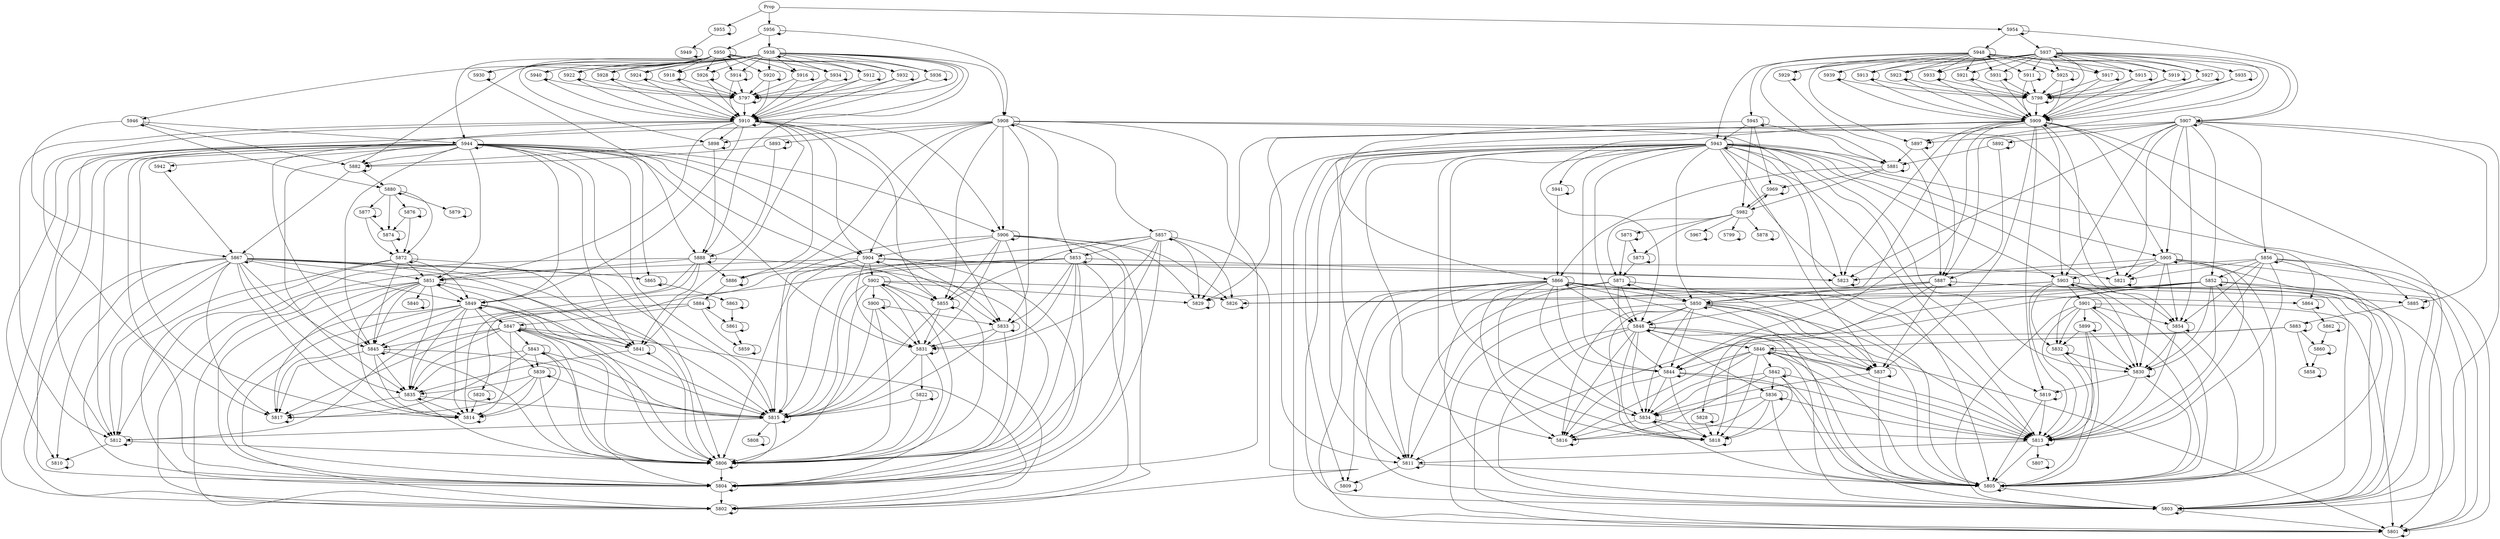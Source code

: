 // Induction Graph of ./tests/intel056
digraph{
  Prop -> 5955
  Prop -> 5956
  Prop -> 5954
  5955 -> 5955
  5955 -> 5949
  5956 -> 5950
  5956 -> 5938
  5956 -> 5908
  5956 -> 5956
  5954 -> 5954
  5954 -> 5948
  5954 -> 5907
  5954 -> 5937
  5949 -> 5949
  5950 -> 5934
  5950 -> 5912
  5950 -> 5932
  5950 -> 5936
  5950 -> 5922
  5950 -> 5940
  5950 -> 5928
  5950 -> 5924
  5950 -> 5918
  5950 -> 5930
  5950 -> 5926
  5950 -> 5946
  5950 -> 5914
  5950 -> 5920
  5950 -> 5944
  5950 -> 5916
  5950 -> 5950
  5938 -> 5898
  5938 -> 5934
  5938 -> 5932
  5938 -> 5912
  5938 -> 5936
  5938 -> 5922
  5938 -> 5938
  5938 -> 5924
  5938 -> 5928
  5938 -> 5918
  5938 -> 5926
  5938 -> 5910
  5938 -> 5882
  5938 -> 5908
  5938 -> 5930
  5938 -> 5914
  5938 -> 5920
  5938 -> 5888
  5938 -> 5916
  5938 -> 5797
  5908 -> 5898
  5908 -> 5904
  5908 -> 5855
  5908 -> 5823
  5908 -> 5833
  5908 -> 5821
  5908 -> 5893
  5908 -> 5857
  5908 -> 5804
  5908 -> 5853
  5908 -> 5908
  5908 -> 5886
  5908 -> 5812
  5908 -> 5906
  5948 -> 5931
  5948 -> 5911
  5948 -> 5929
  5948 -> 5925
  5948 -> 5939
  5948 -> 5917
  5948 -> 5915
  5948 -> 5919
  5948 -> 5927
  5948 -> 5943
  5948 -> 5913
  5948 -> 5923
  5948 -> 5933
  5948 -> 5921
  5948 -> 5945
  5948 -> 5948
  5907 -> 5903
  5907 -> 5905
  5907 -> 5852
  5907 -> 5854
  5907 -> 5803
  5907 -> 5823
  5907 -> 5856
  5907 -> 5821
  5907 -> 5811
  5907 -> 5892
  5907 -> 5897
  5907 -> 5885
  5907 -> 5907
  5937 -> 5931
  5937 -> 5911
  5937 -> 5798
  5937 -> 5917
  5937 -> 5929
  5937 -> 5887
  5937 -> 5915
  5937 -> 5919
  5937 -> 5927
  5937 -> 5925
  5937 -> 5913
  5937 -> 5937
  5937 -> 5923
  5937 -> 5933
  5937 -> 5921
  5937 -> 5897
  5937 -> 5907
  5937 -> 5935
  5937 -> 5881
  5937 -> 5909
  5934 -> 5934
  5934 -> 5797
  5934 -> 5910
  5912 -> 5910
  5912 -> 5912
  5912 -> 5797
  5932 -> 5932
  5932 -> 5910
  5932 -> 5797
  5936 -> 5936
  5936 -> 5797
  5936 -> 5910
  5922 -> 5910
  5922 -> 5922
  5922 -> 5797
  5940 -> 5910
  5940 -> 5940
  5940 -> 5797
  5928 -> 5910
  5928 -> 5928
  5928 -> 5797
  5924 -> 5924
  5924 -> 5910
  5924 -> 5797
  5918 -> 5918
  5918 -> 5910
  5918 -> 5797
  5930 -> 5930
  5930 -> 5888
  5926 -> 5926
  5926 -> 5910
  5926 -> 5797
  5946 -> 5867
  5946 -> 5882
  5946 -> 5946
  5946 -> 5880
  5946 -> 5944
  5914 -> 5914
  5914 -> 5910
  5914 -> 5797
  5920 -> 5920
  5920 -> 5797
  5920 -> 5910
  5944 -> 5942
  5944 -> 5814
  5944 -> 5845
  5944 -> 5831
  5944 -> 5815
  5944 -> 5865
  5944 -> 5806
  5944 -> 5835
  5944 -> 5944
  5944 -> 5906
  5944 -> 5802
  5944 -> 5833
  5944 -> 5810
  5944 -> 5851
  5944 -> 5804
  5944 -> 5882
  5944 -> 5812
  5944 -> 5904
  5944 -> 5841
  5944 -> 5855
  5944 -> 5849
  5944 -> 5817
  5916 -> 5910
  5916 -> 5916
  5916 -> 5797
  5898 -> 5898
  5898 -> 5888
  5898 -> 5882
  5910 -> 5898
  5910 -> 5841
  5910 -> 5904
  5910 -> 5855
  5910 -> 5833
  5910 -> 5849
  5910 -> 5851
  5910 -> 5804
  5910 -> 5845
  5910 -> 5910
  5910 -> 5886
  5910 -> 5812
  5910 -> 5906
  5882 -> 5880
  5882 -> 5867
  5882 -> 5882
  5888 -> 5841
  5888 -> 5849
  5888 -> 5851
  5888 -> 5804
  5888 -> 5845
  5888 -> 5886
  5888 -> 5812
  5888 -> 5888
  5797 -> 5910
  5797 -> 5797
  5904 -> 5802
  5904 -> 5806
  5904 -> 5902
  5904 -> 5904
  5904 -> 5823
  5904 -> 5833
  5904 -> 5821
  5904 -> 5804
  5904 -> 5831
  5904 -> 5815
  5855 -> 5831
  5855 -> 5855
  5855 -> 5815
  5855 -> 5806
  5823 -> 5823
  5833 -> 5831
  5833 -> 5833
  5833 -> 5815
  5833 -> 5806
  5821 -> 5821
  5893 -> 5888
  5893 -> 5893
  5893 -> 5882
  5857 -> 5802
  5857 -> 5806
  5857 -> 5829
  5857 -> 5855
  5857 -> 5857
  5857 -> 5804
  5857 -> 5826
  5857 -> 5853
  5857 -> 5831
  5857 -> 5815
  5804 -> 5802
  5804 -> 5804
  5853 -> 5802
  5853 -> 5806
  5853 -> 5823
  5853 -> 5833
  5853 -> 5851
  5853 -> 5814
  5853 -> 5804
  5853 -> 5853
  5853 -> 5820
  5853 -> 5831
  5853 -> 5815
  5886 -> 5884
  5886 -> 5886
  5812 -> 5812
  5812 -> 5810
  5812 -> 5806
  5906 -> 5802
  5906 -> 5806
  5906 -> 5829
  5906 -> 5855
  5906 -> 5904
  5906 -> 5826
  5906 -> 5804
  5906 -> 5831
  5906 -> 5815
  5906 -> 5906
  5931 -> 5798
  5931 -> 5931
  5931 -> 5909
  5911 -> 5798
  5911 -> 5909
  5911 -> 5911
  5929 -> 5929
  5929 -> 5887
  5925 -> 5798
  5925 -> 5925
  5925 -> 5909
  5939 -> 5798
  5939 -> 5939
  5939 -> 5909
  5917 -> 5798
  5917 -> 5917
  5917 -> 5909
  5915 -> 5798
  5915 -> 5915
  5915 -> 5909
  5919 -> 5798
  5919 -> 5909
  5919 -> 5919
  5927 -> 5798
  5927 -> 5927
  5927 -> 5909
  5943 -> 5805
  5943 -> 5803
  5943 -> 5850
  5943 -> 5837
  5943 -> 5819
  5943 -> 5809
  5943 -> 5864
  5943 -> 5818
  5943 -> 5813
  5943 -> 5830
  5943 -> 5801
  5943 -> 5823
  5943 -> 5848
  5943 -> 5854
  5943 -> 5905
  5943 -> 5903
  5943 -> 5943
  5943 -> 5844
  5943 -> 5829
  5943 -> 5941
  5943 -> 5834
  5943 -> 5816
  5943 -> 5811
  5943 -> 5881
  5913 -> 5798
  5913 -> 5913
  5913 -> 5909
  5923 -> 5798
  5923 -> 5909
  5923 -> 5923
  5933 -> 5798
  5933 -> 5933
  5933 -> 5909
  5921 -> 5798
  5921 -> 5921
  5921 -> 5909
  5945 -> 5943
  5945 -> 5866
  5945 -> 5945
  5945 -> 5969
  5945 -> 5982
  5945 -> 5881
  5903 -> 5901
  5903 -> 5903
  5903 -> 5813
  5903 -> 5805
  5903 -> 5829
  5903 -> 5803
  5903 -> 5830
  5903 -> 5801
  5903 -> 5826
  5903 -> 5832
  5905 -> 5903
  5905 -> 5905
  5905 -> 5854
  5905 -> 5813
  5905 -> 5805
  5905 -> 5830
  5905 -> 5803
  5905 -> 5801
  5905 -> 5823
  5905 -> 5821
  5852 -> 5852
  5852 -> 5813
  5852 -> 5828
  5852 -> 5805
  5852 -> 5830
  5852 -> 5803
  5852 -> 5801
  5852 -> 5850
  5852 -> 5826
  5852 -> 5832
  5852 -> 5818
  5854 -> 5854
  5854 -> 5813
  5854 -> 5805
  5854 -> 5830
  5803 -> 5801
  5803 -> 5803
  5856 -> 5854
  5856 -> 5852
  5856 -> 5813
  5856 -> 5805
  5856 -> 5830
  5856 -> 5803
  5856 -> 5801
  5856 -> 5823
  5856 -> 5856
  5856 -> 5821
  5811 -> 5809
  5811 -> 5811
  5811 -> 5805
  5892 -> 5881
  5892 -> 5892
  5892 -> 5887
  5897 -> 5881
  5897 -> 5897
  5897 -> 5887
  5885 -> 5883
  5885 -> 5885
  5798 -> 5798
  5798 -> 5909
  5887 -> 5887
  5887 -> 5844
  5887 -> 5803
  5887 -> 5850
  5887 -> 5811
  5887 -> 5837
  5887 -> 5885
  5887 -> 5848
  5935 -> 5798
  5935 -> 5935
  5935 -> 5909
  5881 -> 5881
  5881 -> 5866
  5881 -> 5969
  5881 -> 5982
  5909 -> 5903
  5909 -> 5905
  5909 -> 5854
  5909 -> 5844
  5909 -> 5829
  5909 -> 5803
  5909 -> 5823
  5909 -> 5850
  5909 -> 5811
  5909 -> 5837
  5909 -> 5819
  5909 -> 5897
  5909 -> 5885
  5909 -> 5848
  5909 -> 5909
  5867 -> 5865
  5867 -> 5867
  5867 -> 5802
  5867 -> 5806
  5867 -> 5841
  5867 -> 5849
  5867 -> 5810
  5867 -> 5851
  5867 -> 5814
  5867 -> 5804
  5867 -> 5845
  5867 -> 5835
  5867 -> 5812
  5867 -> 5815
  5867 -> 5817
  5880 -> 5876
  5880 -> 5879
  5880 -> 5877
  5880 -> 5874
  5880 -> 5880
  5880 -> 5872
  5942 -> 5942
  5942 -> 5867
  5814 -> 5814
  5845 -> 5806
  5845 -> 5814
  5845 -> 5845
  5845 -> 5835
  5845 -> 5815
  5845 -> 5817
  5831 -> 5822
  5831 -> 5831
  5831 -> 5815
  5831 -> 5806
  5815 -> 5812
  5815 -> 5808
  5815 -> 5815
  5815 -> 5806
  5865 -> 5865
  5865 -> 5863
  5806 -> 5806
  5806 -> 5804
  5835 -> 5806
  5835 -> 5814
  5835 -> 5835
  5835 -> 5815
  5835 -> 5817
  5802 -> 5802
  5810 -> 5810
  5851 -> 5802
  5851 -> 5806
  5851 -> 5849
  5851 -> 5851
  5851 -> 5814
  5851 -> 5804
  5851 -> 5840
  5851 -> 5845
  5851 -> 5835
  5851 -> 5815
  5851 -> 5817
  5841 -> 5835
  5841 -> 5841
  5841 -> 5806
  5849 -> 5802
  5849 -> 5806
  5849 -> 5841
  5849 -> 5849
  5849 -> 5814
  5849 -> 5815
  5849 -> 5804
  5849 -> 5835
  5849 -> 5847
  5849 -> 5817
  5849 -> 5839
  5817 -> 5817
  5902 -> 5802
  5902 -> 5806
  5902 -> 5829
  5902 -> 5855
  5902 -> 5902
  5902 -> 5826
  5902 -> 5804
  5902 -> 5900
  5902 -> 5831
  5902 -> 5815
  5829 -> 5829
  5826 -> 5826
  5820 -> 5814
  5820 -> 5820
  5884 -> 5859
  5884 -> 5861
  5884 -> 5884
  5884 -> 5812
  5884 -> 5847
  5805 -> 5803
  5805 -> 5805
  5850 -> 5813
  5850 -> 5844
  5850 -> 5805
  5850 -> 5803
  5850 -> 5816
  5850 -> 5801
  5850 -> 5850
  5850 -> 5837
  5850 -> 5848
  5850 -> 5818
  5850 -> 5834
  5837 -> 5834
  5837 -> 5837
  5837 -> 5805
  5819 -> 5819
  5819 -> 5813
  5819 -> 5805
  5809 -> 5809
  5864 -> 5862
  5864 -> 5864
  5818 -> 5818
  5813 -> 5813
  5813 -> 5811
  5813 -> 5807
  5813 -> 5805
  5830 -> 5819
  5830 -> 5813
  5830 -> 5805
  5830 -> 5830
  5801 -> 5801
  5848 -> 5813
  5848 -> 5846
  5848 -> 5805
  5848 -> 5803
  5848 -> 5816
  5848 -> 5801
  5848 -> 5837
  5848 -> 5848
  5848 -> 5818
  5848 -> 5836
  5848 -> 5834
  5844 -> 5813
  5844 -> 5844
  5844 -> 5805
  5844 -> 5816
  5844 -> 5818
  5844 -> 5834
  5941 -> 5866
  5941 -> 5941
  5834 -> 5813
  5834 -> 5805
  5834 -> 5816
  5834 -> 5818
  5834 -> 5834
  5816 -> 5816
  5866 -> 5813
  5866 -> 5844
  5866 -> 5805
  5866 -> 5803
  5866 -> 5816
  5866 -> 5801
  5866 -> 5850
  5866 -> 5866
  5866 -> 5811
  5866 -> 5864
  5866 -> 5837
  5866 -> 5809
  5866 -> 5848
  5866 -> 5818
  5866 -> 5834
  5969 -> 5969
  5969 -> 5982
  5982 -> 5967
  5982 -> 5799
  5982 -> 5871
  5982 -> 5875
  5982 -> 5873
  5982 -> 5969
  5982 -> 5878
  5901 -> 5901
  5901 -> 5854
  5901 -> 5813
  5901 -> 5805
  5901 -> 5830
  5901 -> 5899
  5901 -> 5803
  5901 -> 5801
  5901 -> 5832
  5832 -> 5813
  5832 -> 5830
  5832 -> 5805
  5832 -> 5832
  5828 -> 5818
  5828 -> 5828
  5883 -> 5846
  5883 -> 5811
  5883 -> 5858
  5883 -> 5860
  5883 -> 5883
  5876 -> 5872
  5876 -> 5876
  5876 -> 5874
  5879 -> 5879
  5877 -> 5877
  5877 -> 5872
  5877 -> 5874
  5874 -> 5872
  5874 -> 5874
  5872 -> 5841
  5872 -> 5849
  5872 -> 5851
  5872 -> 5804
  5872 -> 5845
  5872 -> 5812
  5872 -> 5872
  5822 -> 5822
  5822 -> 5815
  5822 -> 5806
  5808 -> 5808
  5863 -> 5861
  5863 -> 5863
  5840 -> 5840
  5847 -> 5802
  5847 -> 5806
  5847 -> 5841
  5847 -> 5814
  5847 -> 5815
  5847 -> 5804
  5847 -> 5845
  5847 -> 5835
  5847 -> 5843
  5847 -> 5847
  5847 -> 5817
  5839 -> 5806
  5839 -> 5814
  5839 -> 5835
  5839 -> 5815
  5839 -> 5817
  5839 -> 5839
  5900 -> 5806
  5900 -> 5833
  5900 -> 5900
  5900 -> 5831
  5900 -> 5815
  5859 -> 5859
  5861 -> 5861
  5861 -> 5859
  5862 -> 5862
  5862 -> 5860
  5807 -> 5807
  5846 -> 5813
  5846 -> 5846
  5846 -> 5844
  5846 -> 5805
  5846 -> 5803
  5846 -> 5816
  5846 -> 5842
  5846 -> 5801
  5846 -> 5837
  5846 -> 5818
  5846 -> 5834
  5836 -> 5813
  5836 -> 5805
  5836 -> 5816
  5836 -> 5818
  5836 -> 5836
  5836 -> 5834
  5967 -> 5967
  5799 -> 5799
  5871 -> 5844
  5871 -> 5871
  5871 -> 5803
  5871 -> 5850
  5871 -> 5811
  5871 -> 5837
  5871 -> 5848
  5875 -> 5875
  5875 -> 5873
  5875 -> 5871
  5873 -> 5873
  5873 -> 5871
  5878 -> 5878
  5899 -> 5813
  5899 -> 5805
  5899 -> 5830
  5899 -> 5899
  5899 -> 5832
  5858 -> 5858
  5860 -> 5860
  5860 -> 5858
  5843 -> 5806
  5843 -> 5814
  5843 -> 5835
  5843 -> 5843
  5843 -> 5815
  5843 -> 5817
  5843 -> 5839
  5842 -> 5813
  5842 -> 5805
  5842 -> 5816
  5842 -> 5842
  5842 -> 5818
  5842 -> 5836
  5842 -> 5834
}